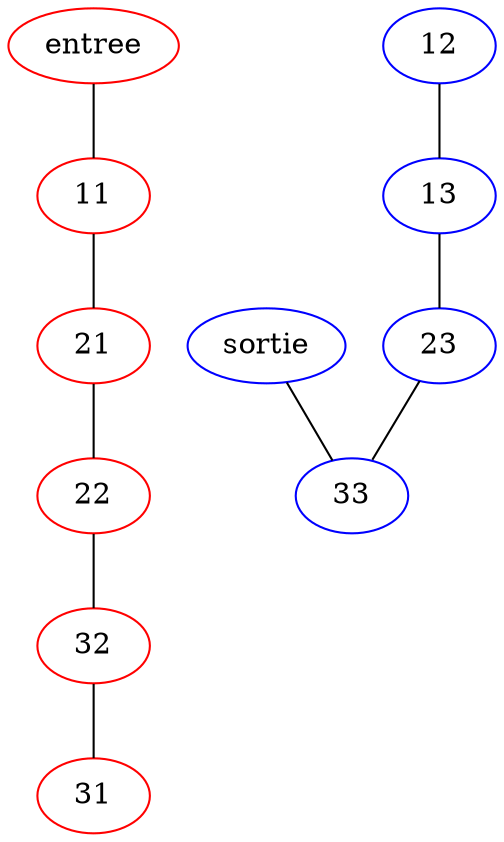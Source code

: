 graph{
entree [color=red]
sortie [color=blue]
11 [color=red]
12 [color=blue]
13 [color=blue]
21 [color=red]
22 [color=red]
23 [color=blue]
31 [color=red]
32 [color=red]
33 [color=blue]
entree -- 11
sortie -- 33
11 -- 21
21 -- 22
22 -- 32
32 -- 31
12 -- 13
13 -- 23
23 -- 33
}